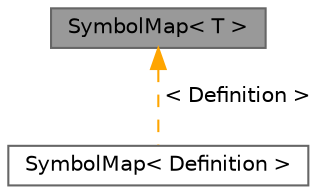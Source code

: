 digraph "SymbolMap&lt; T &gt;"
{
 // INTERACTIVE_SVG=YES
 // LATEX_PDF_SIZE
  bgcolor="transparent";
  edge [fontname=Helvetica,fontsize=10,labelfontname=Helvetica,labelfontsize=10];
  node [fontname=Helvetica,fontsize=10,shape=box,height=0.2,width=0.4];
  Node1 [label="SymbolMap\< T \>",height=0.2,width=0.4,color="gray40", fillcolor="grey60", style="filled", fontcolor="black",tooltip="Class implementing a symbol map that maps symbol names to objects."];
  Node1 -> Node2 [dir="back",color="orange",style="dashed",label=" \< Definition \>" ];
  Node2 [label="SymbolMap\< Definition \>",height=0.2,width=0.4,color="gray40", fillcolor="white", style="filled",URL="$d4/d85/class_symbol_map.html",tooltip=" "];
}
